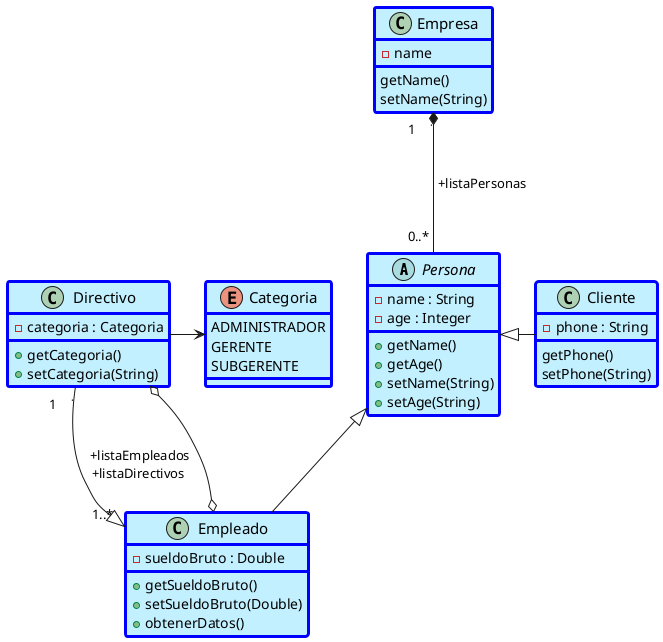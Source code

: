 @startuml Diagrama de Clases Empresa
'skinparam style strictuml
skinparam Class {
    FontSize 15
    BorderColor Blue
    BackgroundColor APPLICATION
    BorderThickness 3
}
abstract class Persona {
    -name : String
    -age : Integer
    +getName()
    +getAge()
    +setName(String)
    +setAge(String)
}
class Empleado {
    -sueldoBruto : Double
    +getSueldoBruto()
    +setSueldoBruto(Double)
    +obtenerDatos()
}
enum Categoria{
    ADMINISTRADOR
    GERENTE
    SUBGERENTE
}
class Directivo {
    -categoria : Categoria
    +getCategoria()
    +setCategoria(String)
}
class Cliente {
    -phone : String
    getPhone()
    setPhone(String)
}
class Empresa {
    -name
    getName()
    setName(String)
}

Empresa "1    ͘ " *--- " 0..* " Persona : " +listaPersonas"
Persona <|-- Empleado
Persona <|- Cliente
Directivo -> Categoria
Directivo " 1    ͘ " -down-|> " 1..* " Empleado : " +listaEmpleados\n+listaDirectivos"
Empleado o-up-o Directivo
@enduml